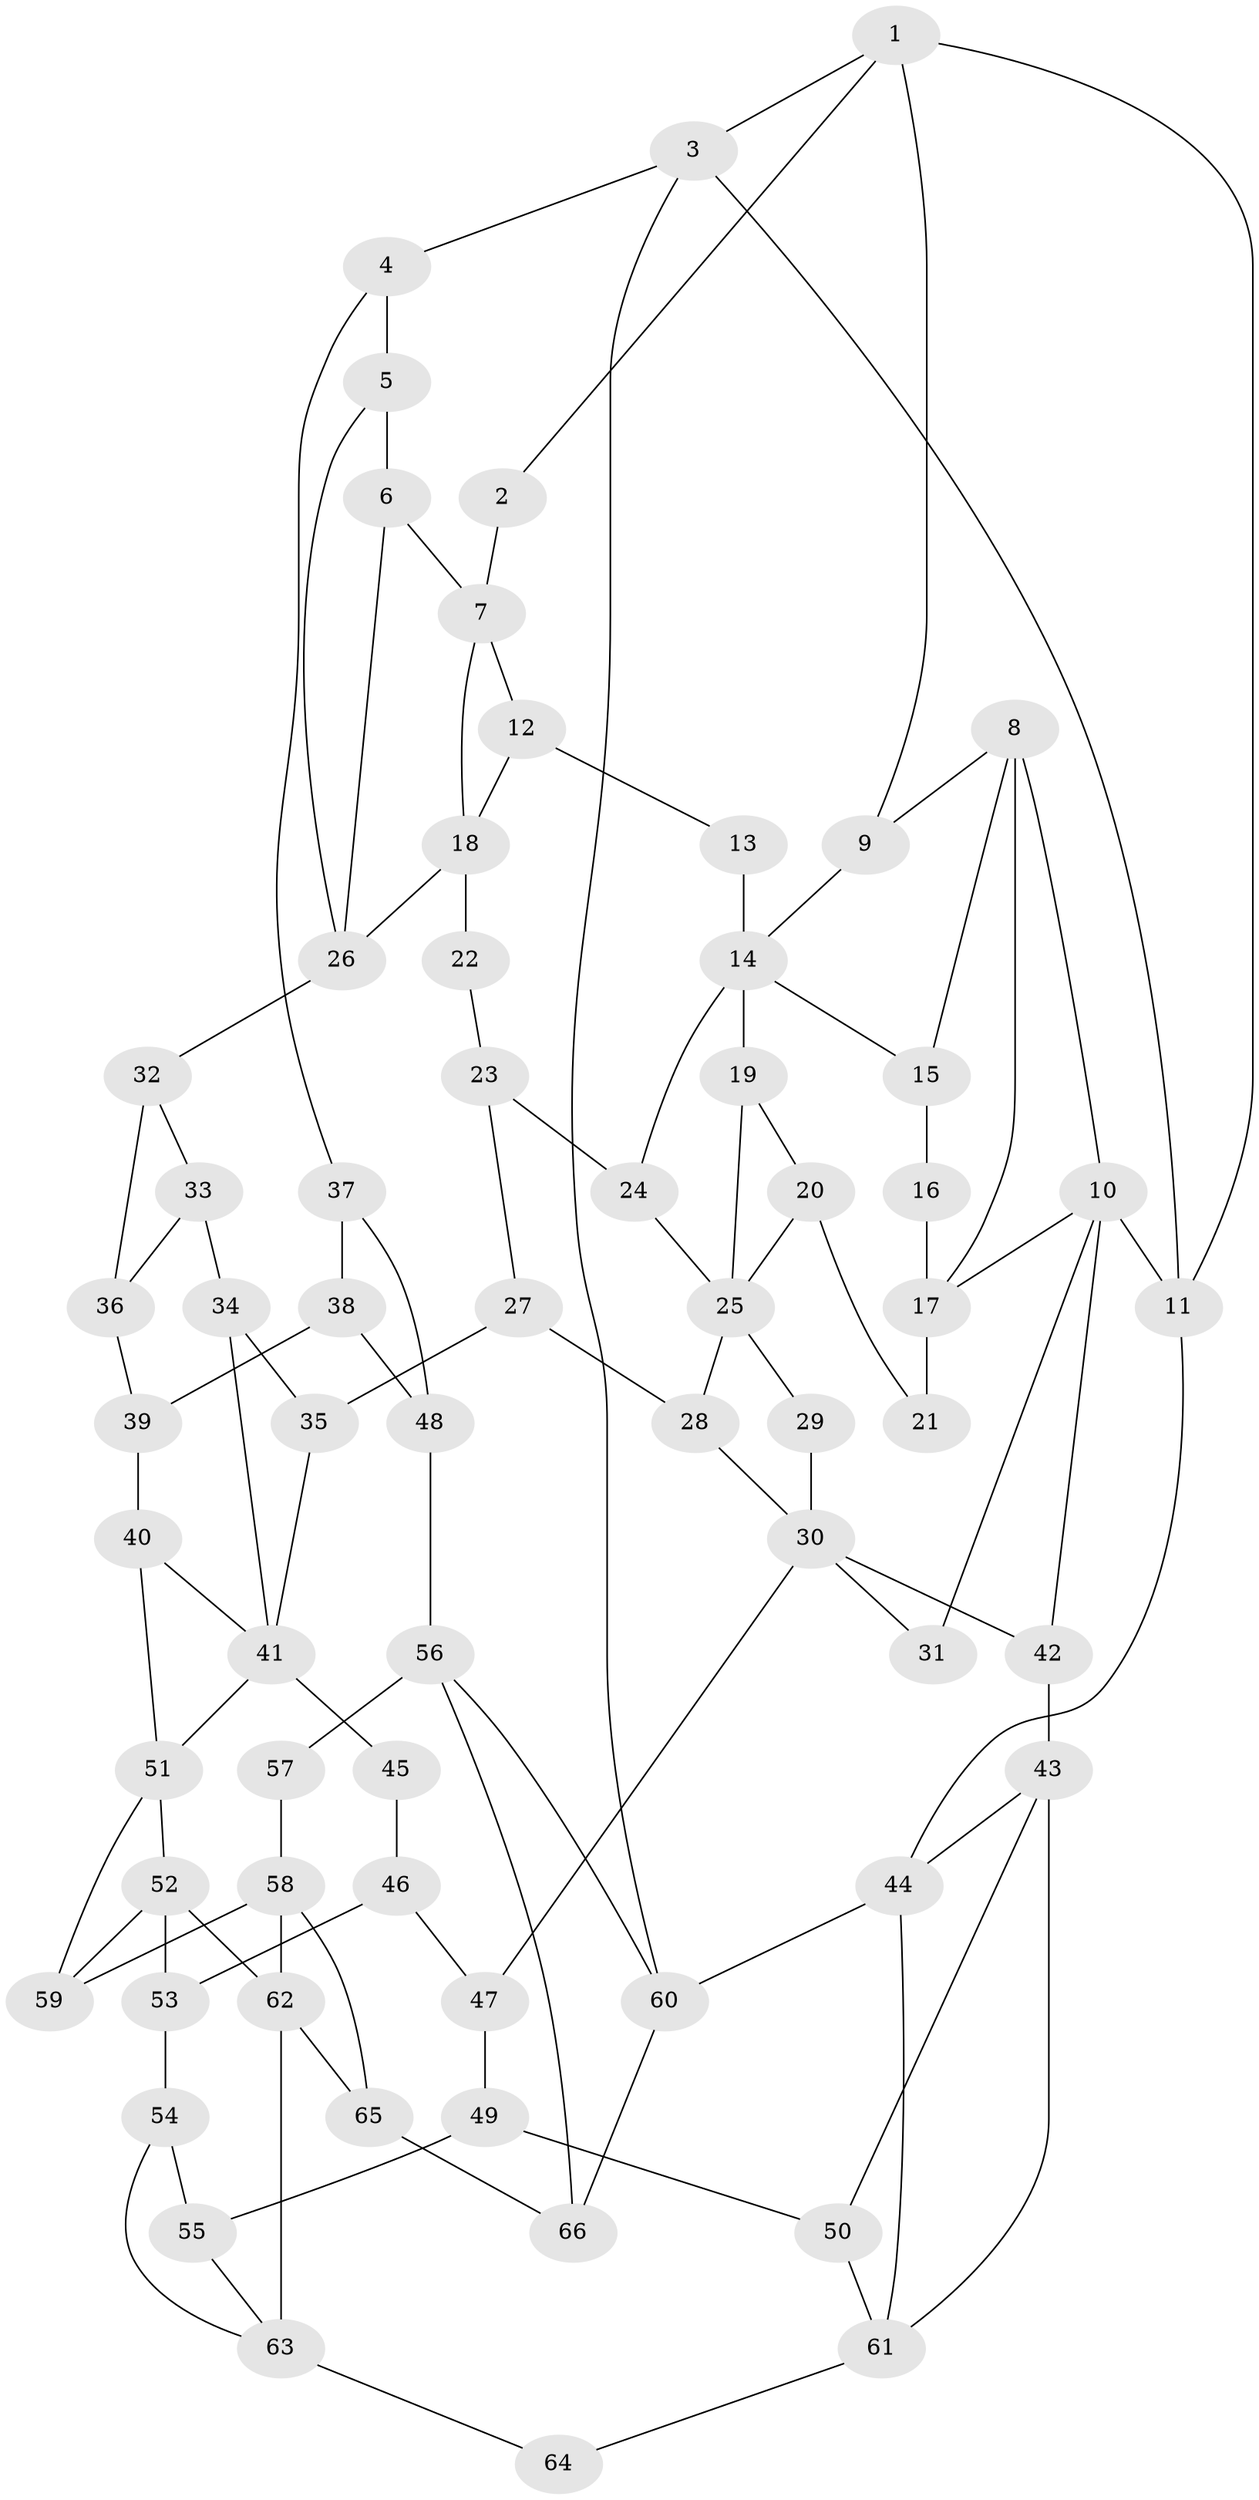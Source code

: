 // original degree distribution, {4: 0.21212121212121213, 5: 0.553030303030303, 3: 0.022727272727272728, 6: 0.21212121212121213}
// Generated by graph-tools (version 1.1) at 2025/38/03/09/25 02:38:50]
// undirected, 66 vertices, 108 edges
graph export_dot {
graph [start="1"]
  node [color=gray90,style=filled];
  1;
  2;
  3;
  4;
  5;
  6;
  7;
  8;
  9;
  10;
  11;
  12;
  13;
  14;
  15;
  16;
  17;
  18;
  19;
  20;
  21;
  22;
  23;
  24;
  25;
  26;
  27;
  28;
  29;
  30;
  31;
  32;
  33;
  34;
  35;
  36;
  37;
  38;
  39;
  40;
  41;
  42;
  43;
  44;
  45;
  46;
  47;
  48;
  49;
  50;
  51;
  52;
  53;
  54;
  55;
  56;
  57;
  58;
  59;
  60;
  61;
  62;
  63;
  64;
  65;
  66;
  1 -- 2 [weight=1.0];
  1 -- 3 [weight=1.0];
  1 -- 9 [weight=1.0];
  1 -- 11 [weight=1.0];
  2 -- 7 [weight=2.0];
  3 -- 4 [weight=1.0];
  3 -- 11 [weight=1.0];
  3 -- 60 [weight=1.0];
  4 -- 5 [weight=1.0];
  4 -- 37 [weight=1.0];
  5 -- 6 [weight=1.0];
  5 -- 26 [weight=1.0];
  6 -- 7 [weight=2.0];
  6 -- 26 [weight=2.0];
  7 -- 12 [weight=1.0];
  7 -- 18 [weight=1.0];
  8 -- 9 [weight=1.0];
  8 -- 10 [weight=1.0];
  8 -- 15 [weight=1.0];
  8 -- 17 [weight=1.0];
  9 -- 14 [weight=1.0];
  10 -- 11 [weight=1.0];
  10 -- 17 [weight=1.0];
  10 -- 31 [weight=2.0];
  10 -- 42 [weight=1.0];
  11 -- 44 [weight=1.0];
  12 -- 13 [weight=1.0];
  12 -- 18 [weight=1.0];
  13 -- 14 [weight=2.0];
  14 -- 15 [weight=1.0];
  14 -- 19 [weight=1.0];
  14 -- 24 [weight=1.0];
  15 -- 16 [weight=1.0];
  16 -- 17 [weight=2.0];
  17 -- 21 [weight=2.0];
  18 -- 22 [weight=2.0];
  18 -- 26 [weight=1.0];
  19 -- 20 [weight=1.0];
  19 -- 25 [weight=1.0];
  20 -- 21 [weight=1.0];
  20 -- 25 [weight=1.0];
  22 -- 23 [weight=1.0];
  23 -- 24 [weight=1.0];
  23 -- 27 [weight=1.0];
  24 -- 25 [weight=1.0];
  25 -- 28 [weight=1.0];
  25 -- 29 [weight=2.0];
  26 -- 32 [weight=2.0];
  27 -- 28 [weight=1.0];
  27 -- 35 [weight=1.0];
  28 -- 30 [weight=1.0];
  29 -- 30 [weight=1.0];
  30 -- 31 [weight=1.0];
  30 -- 42 [weight=1.0];
  30 -- 47 [weight=1.0];
  32 -- 33 [weight=1.0];
  32 -- 36 [weight=3.0];
  33 -- 34 [weight=1.0];
  33 -- 36 [weight=1.0];
  34 -- 35 [weight=1.0];
  34 -- 41 [weight=1.0];
  35 -- 41 [weight=1.0];
  36 -- 39 [weight=2.0];
  37 -- 38 [weight=1.0];
  37 -- 48 [weight=1.0];
  38 -- 39 [weight=2.0];
  38 -- 48 [weight=3.0];
  39 -- 40 [weight=1.0];
  40 -- 41 [weight=1.0];
  40 -- 51 [weight=1.0];
  41 -- 45 [weight=2.0];
  41 -- 51 [weight=1.0];
  42 -- 43 [weight=2.0];
  43 -- 44 [weight=1.0];
  43 -- 50 [weight=1.0];
  43 -- 61 [weight=2.0];
  44 -- 60 [weight=1.0];
  44 -- 61 [weight=1.0];
  45 -- 46 [weight=1.0];
  46 -- 47 [weight=1.0];
  46 -- 53 [weight=1.0];
  47 -- 49 [weight=1.0];
  48 -- 56 [weight=2.0];
  49 -- 50 [weight=1.0];
  49 -- 55 [weight=1.0];
  50 -- 61 [weight=1.0];
  51 -- 52 [weight=1.0];
  51 -- 59 [weight=1.0];
  52 -- 53 [weight=1.0];
  52 -- 59 [weight=1.0];
  52 -- 62 [weight=2.0];
  53 -- 54 [weight=1.0];
  54 -- 55 [weight=1.0];
  54 -- 63 [weight=1.0];
  55 -- 63 [weight=1.0];
  56 -- 57 [weight=2.0];
  56 -- 60 [weight=1.0];
  56 -- 66 [weight=1.0];
  57 -- 58 [weight=2.0];
  58 -- 59 [weight=1.0];
  58 -- 62 [weight=1.0];
  58 -- 65 [weight=1.0];
  60 -- 66 [weight=1.0];
  61 -- 64 [weight=2.0];
  62 -- 63 [weight=2.0];
  62 -- 65 [weight=1.0];
  63 -- 64 [weight=2.0];
  65 -- 66 [weight=1.0];
}
